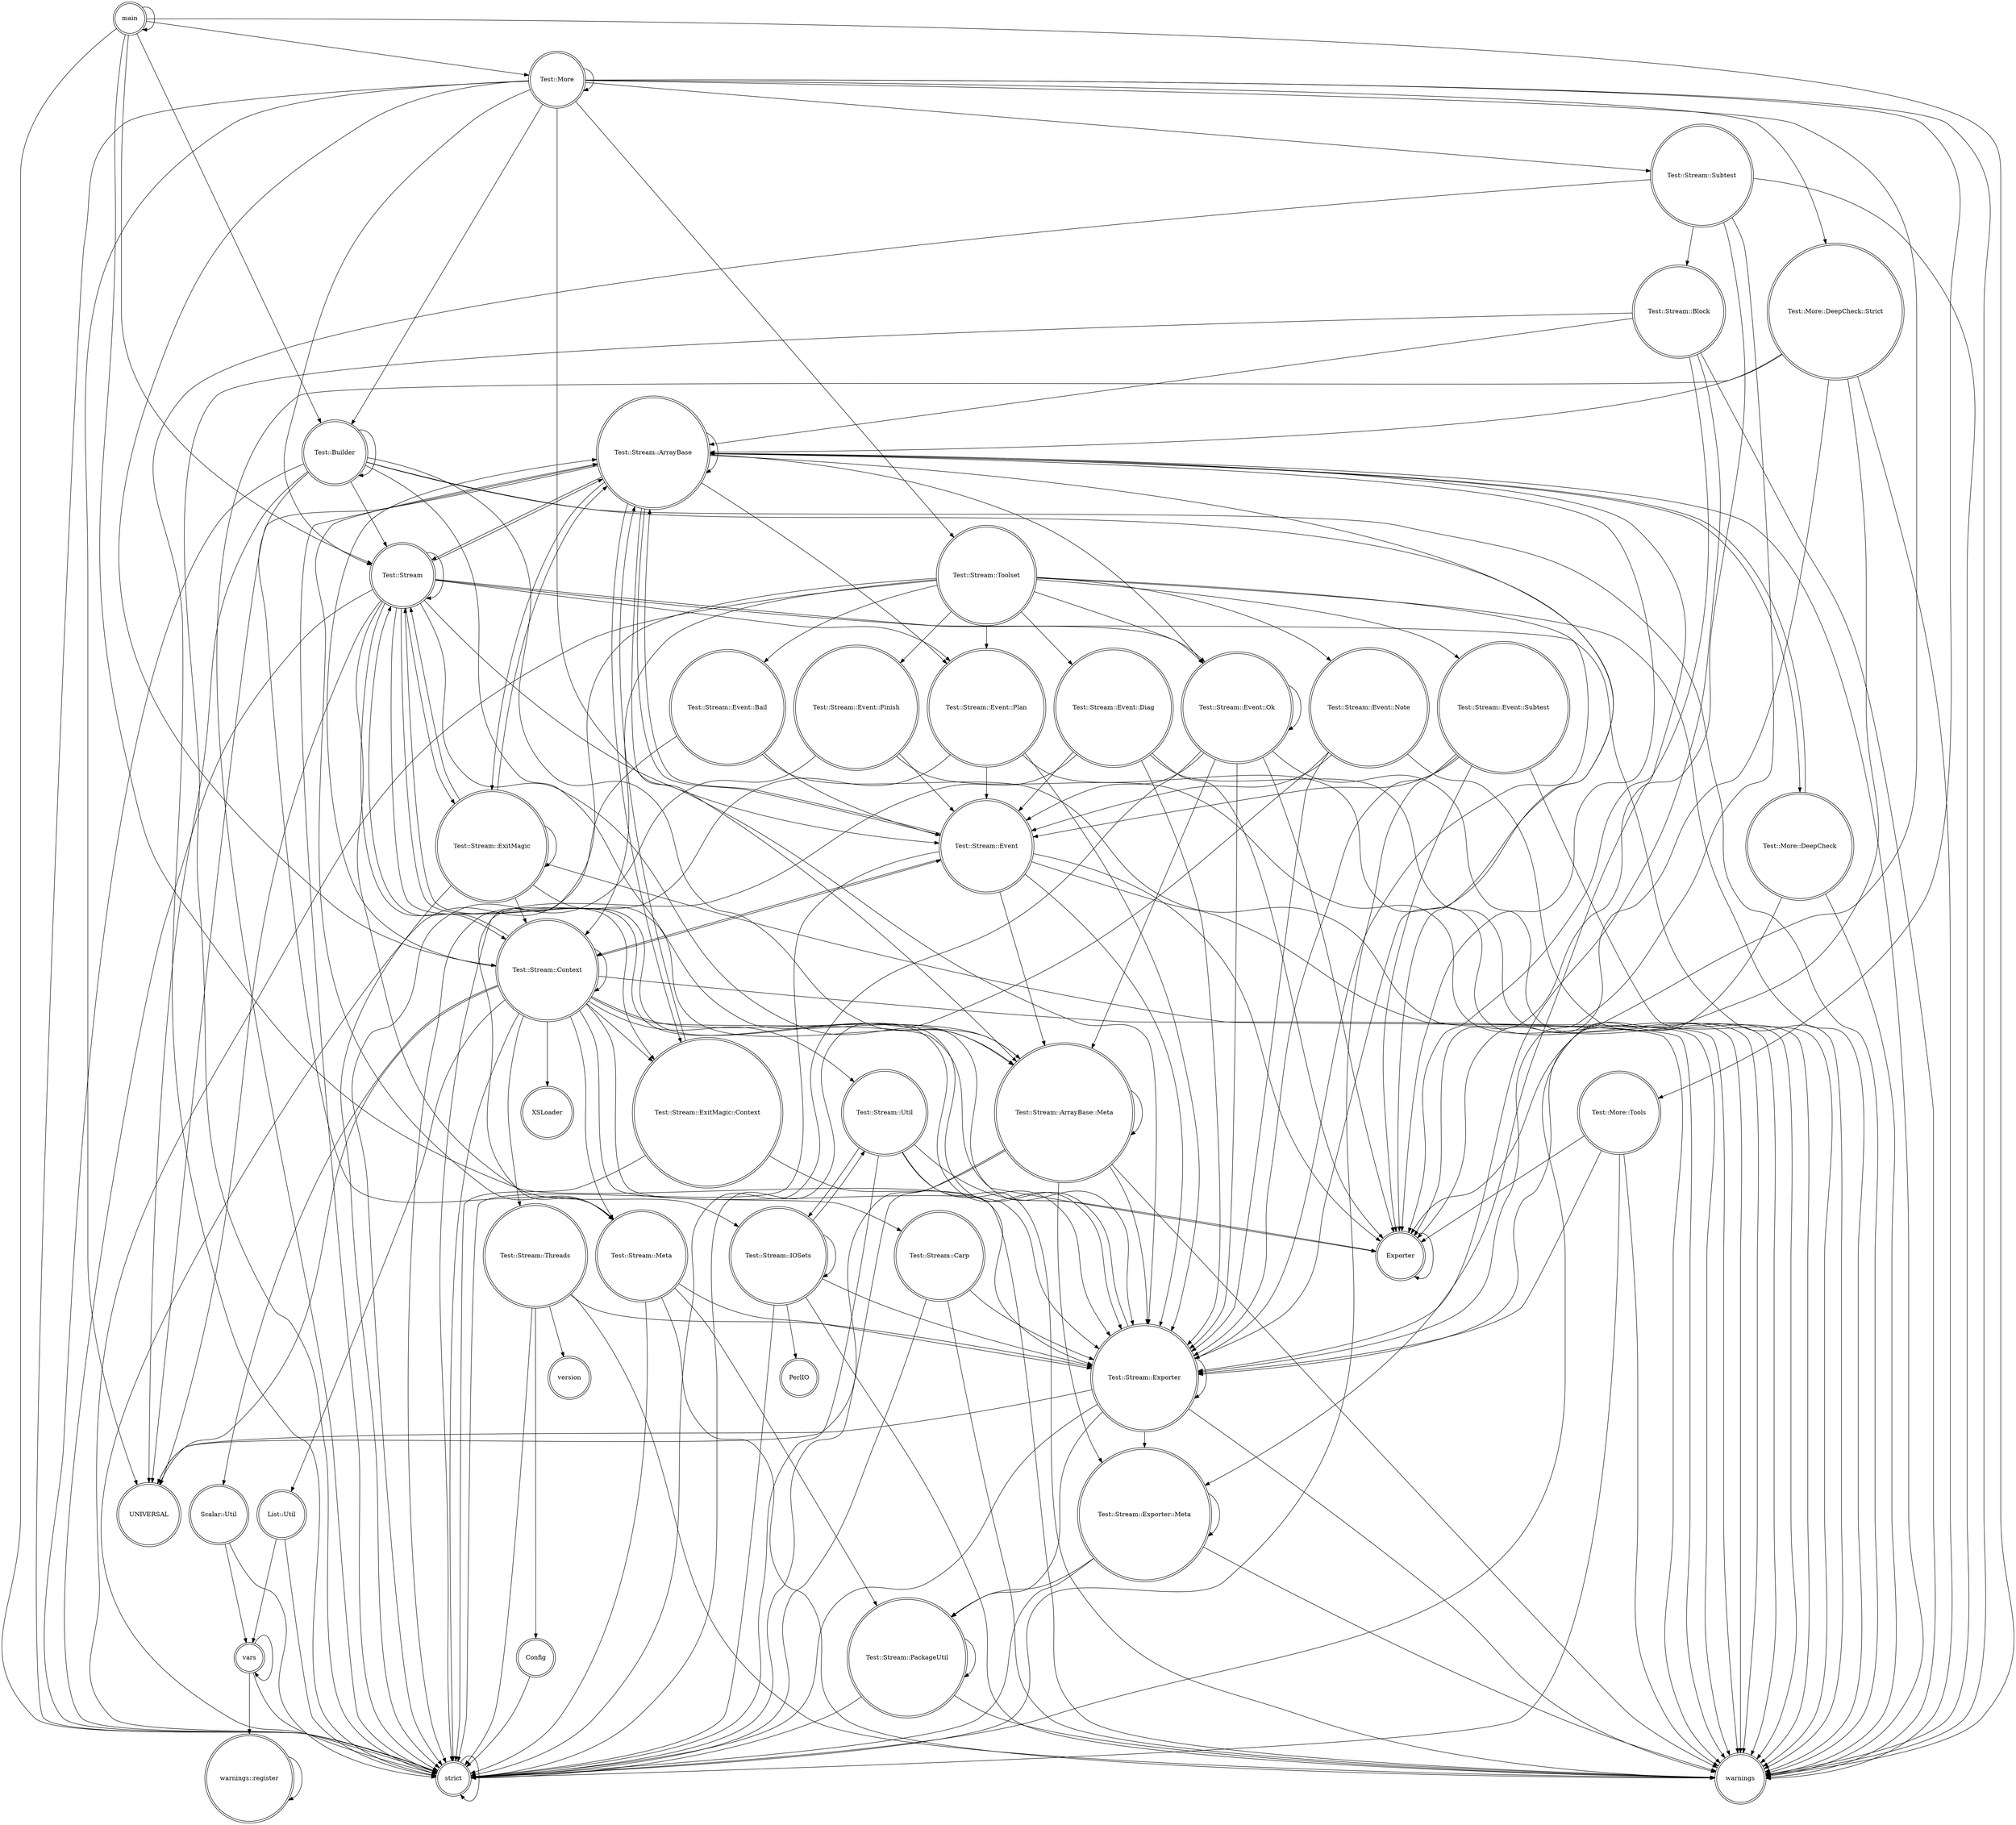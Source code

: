 digraph {
graph [overlap=false]
node [shape=doublecircle];
"Test::Stream::ArrayBase" -> "Test::Stream";
"Test::Builder" -> "strict";
"Test::Stream::PackageUtil" -> "warnings";
"strict" -> "strict";
"Test::Stream::Event::Plan" -> "Test::Stream::Exporter";
"Test::Stream::Event" -> "Test::Stream::ArrayBase";
"Test::Stream::Block" -> "Exporter";
"Test::Stream::ArrayBase" -> "Test::Stream::Event::Plan";
"Test::Stream::ArrayBase" -> "Test::More::DeepCheck";
"Test::Stream::Toolset" -> "Test::Stream::Event::Finish";
"Test::Stream::Event::Ok" -> "Test::Stream::Exporter";
"Test::Stream" -> "Test::Stream::Event::Plan";
"Test::Stream::Exporter" -> "UNIVERSAL";
"Test::Stream" -> "Test::Stream::ArrayBase::Meta";
"Test::Stream::IOSets" -> "warnings";
"Test::Stream::Event::Subtest" -> "Test::Stream::Exporter";
"Test::Stream::Event::Diag" -> "warnings";
"Test::Stream::Toolset" -> "Test::Stream::Event::Subtest";
"Test::Stream::Meta" -> "warnings";
"Test::Stream::Carp" -> "warnings";
"Config" -> "strict";
"Test::More" -> "Test::More::DeepCheck::Strict";
"Test::Stream::Context" -> "UNIVERSAL";
"Test::Stream::ArrayBase::Meta" -> "UNIVERSAL";
"Test::Stream::ExitMagic" -> "warnings";
"Test::Stream::ArrayBase::Meta" -> "Test::Stream::Exporter";
"Test::Stream::Threads" -> "warnings";
"List::Util" -> "strict";
"Test::Stream::Block" -> "strict";
"Test::Stream::Context" -> "XSLoader";
"Test::Stream::Exporter" -> "Test::Stream::PackageUtil";
"Test::Stream::IOSets" -> "Test::Stream::Exporter";
"Test::More" -> "Test::Stream::Toolset";
"Test::More::Tools" -> "Test::Stream::Exporter";
"main" -> "main";
"Test::Stream::Event::Ok" -> "Exporter";
"main" -> "Test::Stream::Exporter";
"Test::Stream::Util" -> "strict";
"Test::Stream::Subtest" -> "warnings";
"Test::Stream::ArrayBase" -> "strict";
"Test::Stream::Event::Subtest" -> "warnings";
"Test::Stream::Event::Diag" -> "Test::Stream::Event";
"Test::Stream::IOSets" -> "PerlIO";
"Test::More::Tools" -> "strict";
"Test::Stream::Util" -> "Test::Stream::IOSets";
"Test::Stream::Toolset" -> "warnings";
"Test::Stream::Event" -> "Exporter";
"Test::Stream::Exporter" -> "warnings";
"Test::Stream::Event" -> "strict";
"Test::More::DeepCheck" -> "Test::Stream::ArrayBase";
"Test::Stream::Event::Subtest" -> "Exporter";
"Test::More" -> "UNIVERSAL";
"Test::Builder" -> "warnings";
"Test::Builder" -> "Test::Stream::Meta";
"Test::Stream::Context" -> "Test::Stream::ArrayBase::Meta";
"Test::Stream::Toolset" -> "Test::Stream::Event::Ok";
"vars" -> "strict";
"Test::Stream::Toolset" -> "Test::Stream::Meta";
"Test::Stream::ExitMagic" -> "Test::Stream";
"Test::Stream::Event::Ok" -> "Test::Stream::Event::Ok";
"Test::Stream::ArrayBase::Meta" -> "warnings";
"Test::Stream::Threads" -> "Config";
"Test::Stream::IOSets" -> "Test::Stream::Util";
"Test::Stream::Context" -> "Test::Stream::Util";
"Test::Stream::Context" -> "Test::Stream::ArrayBase";
"main" -> "strict";
"main" -> "warnings";
"Test::Builder" -> "UNIVERSAL";
"Test::Stream::Event" -> "Test::Stream::Exporter";
"Test::Stream::ExitMagic::Context" -> "strict";
"Test::Stream::Context" -> "strict";
"Test::Stream::ExitMagic::Context" -> "Test::Stream::ArrayBase";
"Test::Stream::Exporter" -> "Test::Stream";
"Test::Stream::Exporter" -> "Test::Stream::Exporter";
"Test::Stream" -> "warnings";
"Test::More" -> "warnings";
"Test::Stream::Event::Diag" -> "Test::Stream::Exporter";
"Test::Stream::ArrayBase" -> "UNIVERSAL";
"Test::Stream::Subtest" -> "Test::Stream::Block";
"Test::More::DeepCheck::Strict" -> "strict";
"Test::Stream::Context" -> "warnings";
"Test::Stream::Meta" -> "Test::Stream::PackageUtil";
"Scalar::Util" -> "strict";
"Test::Stream::IOSets" -> "strict";
"Test::Stream::ExitMagic::Context" -> "warnings";
"Test::Stream::Event::Note" -> "strict";
"warnings::register" -> "warnings::register";
"Test::More::DeepCheck::Strict" -> "warnings";
"main" -> "Test::Stream";
"Test::Stream::ExitMagic" -> "Test::Stream::ArrayBase::Meta";
"Test::Stream::ExitMagic" -> "strict";
"Test::Stream::Util" -> "Exporter";
"Test::Stream::Event::Note" -> "warnings";
"Test::Stream::Event::Finish" -> "Test::Stream::Event";
"Test::Stream" -> "Test::Stream::ExitMagic::Context";
"Test::Stream::Event::Ok" -> "strict";
"Test::Stream::Event::Plan" -> "Test::Stream::Event";
"Test::Stream::Event::Ok" -> "warnings";
"Test::Stream::ArrayBase" -> "Test::Stream::ExitMagic::Context";
"Test::Builder" -> "Test::Stream::Exporter";
"Test::Stream::ArrayBase" -> "Test::Stream::Exporter::Meta";
"Test::Builder" -> "Exporter";
"Test::Stream::Event::Finish" -> "strict";
"Test::More" -> "Exporter";
"Test::Stream" -> "Test::Stream::ExitMagic";
"Test::Stream::ArrayBase::Meta" -> "Test::Stream::ArrayBase::Meta";
"Test::Stream" -> "Test::Stream::IOSets";
"main" -> "Test::More";
"Test::More" -> "Test::More";
"Test::Stream::ArrayBase" -> "Test::Stream::ExitMagic";
"Test::Stream::Meta" -> "Test::Stream::Exporter";
"Test::Stream::Threads" -> "version";
"Test::Builder" -> "Test::Stream::ArrayBase::Meta";
"Test::Stream::ArrayBase::Meta" -> "Test::Stream::Exporter::Meta";
"Test::More" -> "Test::Stream::Exporter";
"Test::More::Tools" -> "warnings";
"Test::Stream::Context" -> "Test::Stream";
"Test::Stream" -> "strict";
"Test::Stream::Event::Bail" -> "strict";
"Test::Builder" -> "Test::Stream";
"Exporter" -> "Exporter";
"Test::More::DeepCheck::Strict" -> "Exporter";
"Test::Stream::Block" -> "Test::Stream::ArrayBase";
"Test::Stream::ArrayBase" -> "Test::Stream::Event::Ok";
"Test::Stream::Toolset" -> "Test::Stream::Event::Diag";
"Test::Stream::Block" -> "Test::Stream::Exporter";
"Test::Stream::Context" -> "Test::Stream::Threads";
"Test::Stream::PackageUtil" -> "Test::Stream::PackageUtil";
"Test::Stream::Context" -> "Test::Stream::Event";
"Test::Stream::Context" -> "List::Util";
"Test::More::DeepCheck::Strict" -> "Test::Stream::Exporter";
"Test::Stream::Event::Note" -> "Test::Stream::Event";
"Test::Stream::Event::Subtest" -> "strict";
"vars" -> "vars";
"Test::Stream::Exporter" -> "strict";
"Test::Stream::Toolset" -> "Test::Stream::Event::Note";
"Test::Stream::Context" -> "Test::Stream::Context";
"Test::Stream::PackageUtil" -> "strict";
"Test::Stream::Exporter::Meta" -> "strict";
"Test::Stream::Util" -> "Test::Stream::Exporter";
"Test::Builder" -> "Test::Builder";
"Test::Stream::ArrayBase" -> "Test::Stream::Event";
"Test::Stream::Event::Plan" -> "warnings";
"Test::Stream::Threads" -> "Test::Stream::Exporter";
"Test::Stream::Event::Note" -> "Test::Stream::Exporter";
"Test::Stream::Exporter::Meta" -> "Test::Stream::Exporter::Meta";
"Test::Stream::Util" -> "warnings";
"vars" -> "warnings::register";
"Test::Stream::Exporter::Meta" -> "warnings";
"Test::Stream::Toolset" -> "Test::Stream::Exporter";
"Test::Stream::ArrayBase" -> "Test::Stream::ArrayBase::Meta";
"Test::Stream::Carp" -> "strict";
"Test::More" -> "Test::Stream::Context";
"Test::Stream::Subtest" -> "strict";
"Test::Stream::Context" -> "Test::Stream::ExitMagic::Context";
"Test::Stream" -> "Test::Stream::ArrayBase";
"Test::Stream::Context" -> "Test::Stream::Meta";
"Test::Stream::Event::Ok" -> "Test::Stream::Event";
"Test::Stream::Context" -> "Test::Stream::Carp";
"Test::Stream::Event::Subtest" -> "Test::Stream::Event";
"Test::Stream::Carp" -> "Test::Stream::Exporter";
"main" -> "Test::Builder";
"Test::More::Tools" -> "Exporter";
"Test::Stream::Subtest" -> "Exporter";
"Scalar::Util" -> "vars";
"Test::Stream::Event" -> "Test::Stream::Context";
"Test::Stream::Context" -> "Test::Stream::Exporter";
"Test::Stream::ArrayBase" -> "Exporter";
"Test::More" -> "strict";
"Test::Stream::Meta" -> "Test::Stream::ArrayBase";
"Test::Stream" -> "UNIVERSAL";
"Test::Stream::ExitMagic" -> "Test::Stream::Context";
"Test::Stream" -> "Test::Stream::Exporter";
"Test::Stream::Event::Ok" -> "Test::Stream::ArrayBase::Meta";
"Test::Stream::ExitMagic" -> "Test::Stream::ArrayBase";
"Test::Stream::Context" -> "Exporter";
"Test::Stream::Event" -> "Test::Stream::ArrayBase::Meta";
"Test::Stream::Event::Finish" -> "warnings";
"Test::More" -> "Test::Builder";
"Test::Stream::Event::Bail" -> "warnings";
"Test::Stream::ArrayBase::Meta" -> "strict";
"Test::Stream::Context" -> "Scalar::Util";
"Test::Stream" -> "Test::Stream::Context";
"Test::Stream::Toolset" -> "Test::Stream::Context";
"Test::Stream" -> "Test::Stream::Event::Ok";
"Test::Stream::Event::Plan" -> "strict";
"Test::Stream::IOSets" -> "Test::Stream::IOSets";
"Test::Stream::Threads" -> "strict";
"Test::Stream" -> "Test::Stream";
"Test::More" -> "Test::Stream::Subtest";
"List::Util" -> "vars";
"Test::Stream::Event::Diag" -> "Exporter";
"Test::Stream::Meta" -> "strict";
"Test::More" -> "Test::More::Tools";
"Test::Stream::ArrayBase" -> "Test::Stream::ArrayBase";
"Test::Stream::ExitMagic" -> "Test::Stream::ExitMagic";
"Test::More::DeepCheck::Strict" -> "Test::Stream::ArrayBase";
"Test::Stream::Block" -> "warnings";
"Test::Stream::Toolset" -> "Test::Stream::Event::Plan";
"Test::Stream::ArrayBase" -> "warnings";
"Test::Stream::Event::Diag" -> "strict";
"Test::Stream::Toolset" -> "strict";
"Test::Stream::Subtest" -> "Test::Stream::Exporter";
"Test::Stream::Event::Bail" -> "Test::Stream::Event";
"Test::More::DeepCheck" -> "warnings";
"Test::Stream::ArrayBase" -> "Test::Stream::Exporter";
"Test::Stream::Exporter" -> "Test::Stream::Exporter::Meta";
"Test::Stream::Event" -> "warnings";
"Test::Stream::Exporter::Meta" -> "Test::Stream::PackageUtil";
"Test::More::DeepCheck" -> "strict";
"Test::Stream::Toolset" -> "Test::Stream::Event::Bail";
"Test::More" -> "Test::Stream";
"Test::Stream" -> "Test::Stream::Event";
}

